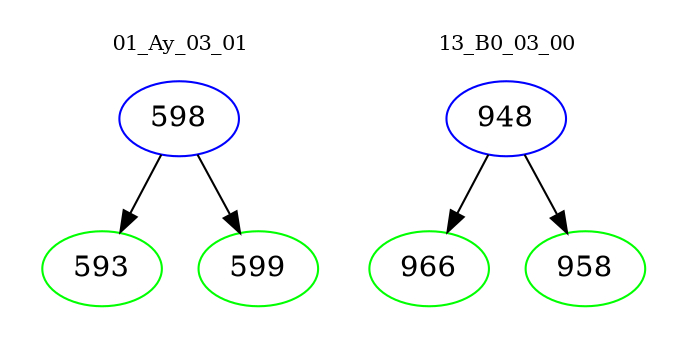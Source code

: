 digraph{
subgraph cluster_0 {
color = white
label = "01_Ay_03_01";
fontsize=10;
T0_598 [label="598", color="blue"]
T0_598 -> T0_593 [color="black"]
T0_593 [label="593", color="green"]
T0_598 -> T0_599 [color="black"]
T0_599 [label="599", color="green"]
}
subgraph cluster_1 {
color = white
label = "13_B0_03_00";
fontsize=10;
T1_948 [label="948", color="blue"]
T1_948 -> T1_966 [color="black"]
T1_966 [label="966", color="green"]
T1_948 -> T1_958 [color="black"]
T1_958 [label="958", color="green"]
}
}
